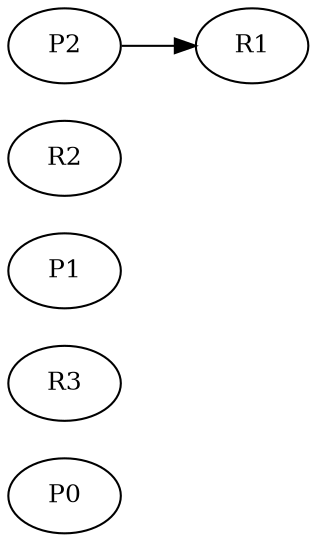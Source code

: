 digraph RAG {
  rankdir=LR;
  node [shape=ellipse, fontsize=12, style=filled, fillcolor=white];
  "P0";
  "R3";
  "P1";
  "R2";
  "R1";
  "P2";
  "P2" -> "R1";
}
